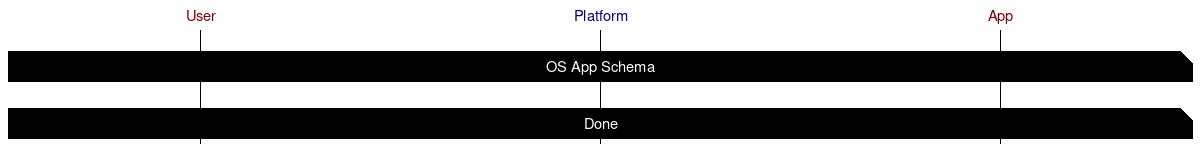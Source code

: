 # App Schema - OS
# - OS App Schema

msc {
	hscale = "2";

	user [label="User", textcolour="maroon", arctextcolour="maroon"],
	platform [label="Platform", textcolour="navy", arctextcolour="navy"],
	app [label="App", textcolour="maroon", arctextcolour="maroon"];
	|||;
	user note app [label="OS App Schema", textbgcolor="black", textcolor="white"];
	|||;

	

	user note app [label="Done", textbgcolor="black", textcolor="white"];
}
